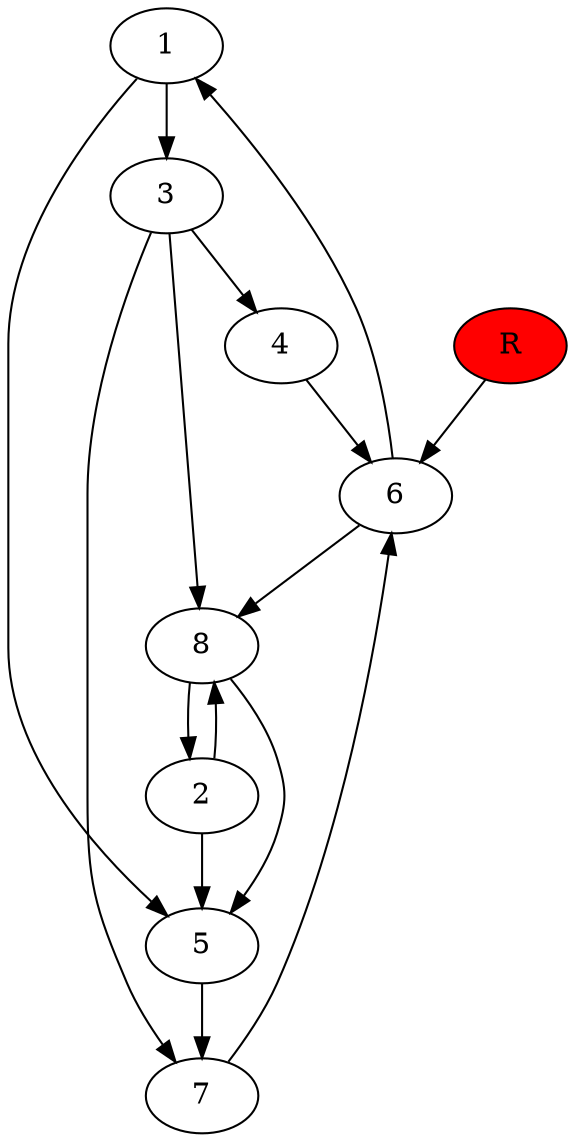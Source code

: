 digraph prb8549 {
	1
	2
	3
	4
	5
	6
	7
	8
	R [fillcolor="#ff0000" style=filled]
	1 -> 3
	1 -> 5
	2 -> 5
	2 -> 8
	3 -> 4
	3 -> 7
	3 -> 8
	4 -> 6
	5 -> 7
	6 -> 1
	6 -> 8
	7 -> 6
	8 -> 2
	8 -> 5
	R -> 6
}
